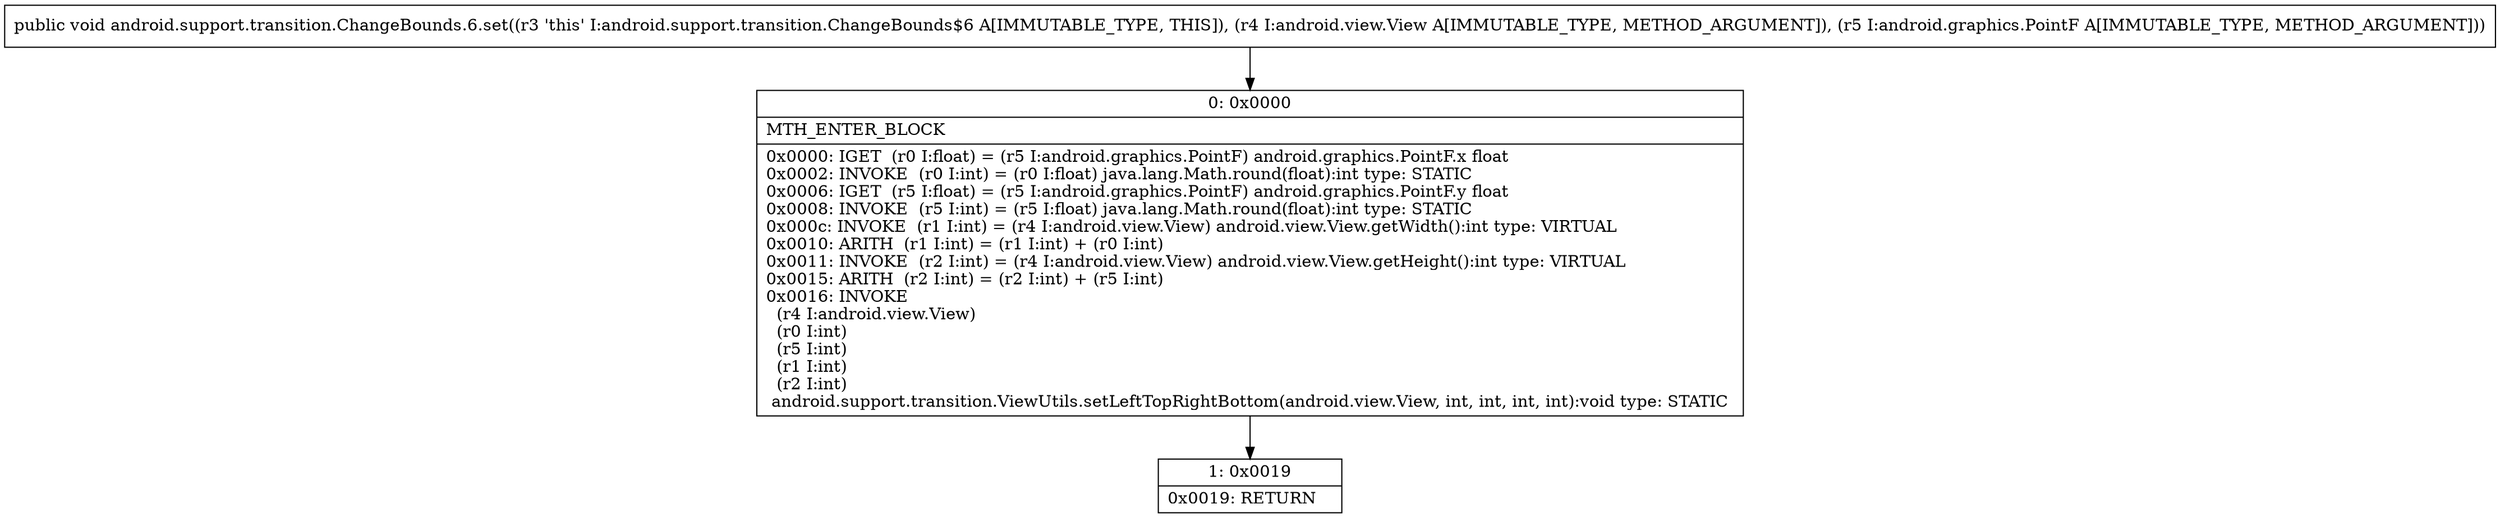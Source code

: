 digraph "CFG forandroid.support.transition.ChangeBounds.6.set(Landroid\/view\/View;Landroid\/graphics\/PointF;)V" {
Node_0 [shape=record,label="{0\:\ 0x0000|MTH_ENTER_BLOCK\l|0x0000: IGET  (r0 I:float) = (r5 I:android.graphics.PointF) android.graphics.PointF.x float \l0x0002: INVOKE  (r0 I:int) = (r0 I:float) java.lang.Math.round(float):int type: STATIC \l0x0006: IGET  (r5 I:float) = (r5 I:android.graphics.PointF) android.graphics.PointF.y float \l0x0008: INVOKE  (r5 I:int) = (r5 I:float) java.lang.Math.round(float):int type: STATIC \l0x000c: INVOKE  (r1 I:int) = (r4 I:android.view.View) android.view.View.getWidth():int type: VIRTUAL \l0x0010: ARITH  (r1 I:int) = (r1 I:int) + (r0 I:int) \l0x0011: INVOKE  (r2 I:int) = (r4 I:android.view.View) android.view.View.getHeight():int type: VIRTUAL \l0x0015: ARITH  (r2 I:int) = (r2 I:int) + (r5 I:int) \l0x0016: INVOKE  \l  (r4 I:android.view.View)\l  (r0 I:int)\l  (r5 I:int)\l  (r1 I:int)\l  (r2 I:int)\l android.support.transition.ViewUtils.setLeftTopRightBottom(android.view.View, int, int, int, int):void type: STATIC \l}"];
Node_1 [shape=record,label="{1\:\ 0x0019|0x0019: RETURN   \l}"];
MethodNode[shape=record,label="{public void android.support.transition.ChangeBounds.6.set((r3 'this' I:android.support.transition.ChangeBounds$6 A[IMMUTABLE_TYPE, THIS]), (r4 I:android.view.View A[IMMUTABLE_TYPE, METHOD_ARGUMENT]), (r5 I:android.graphics.PointF A[IMMUTABLE_TYPE, METHOD_ARGUMENT])) }"];
MethodNode -> Node_0;
Node_0 -> Node_1;
}

